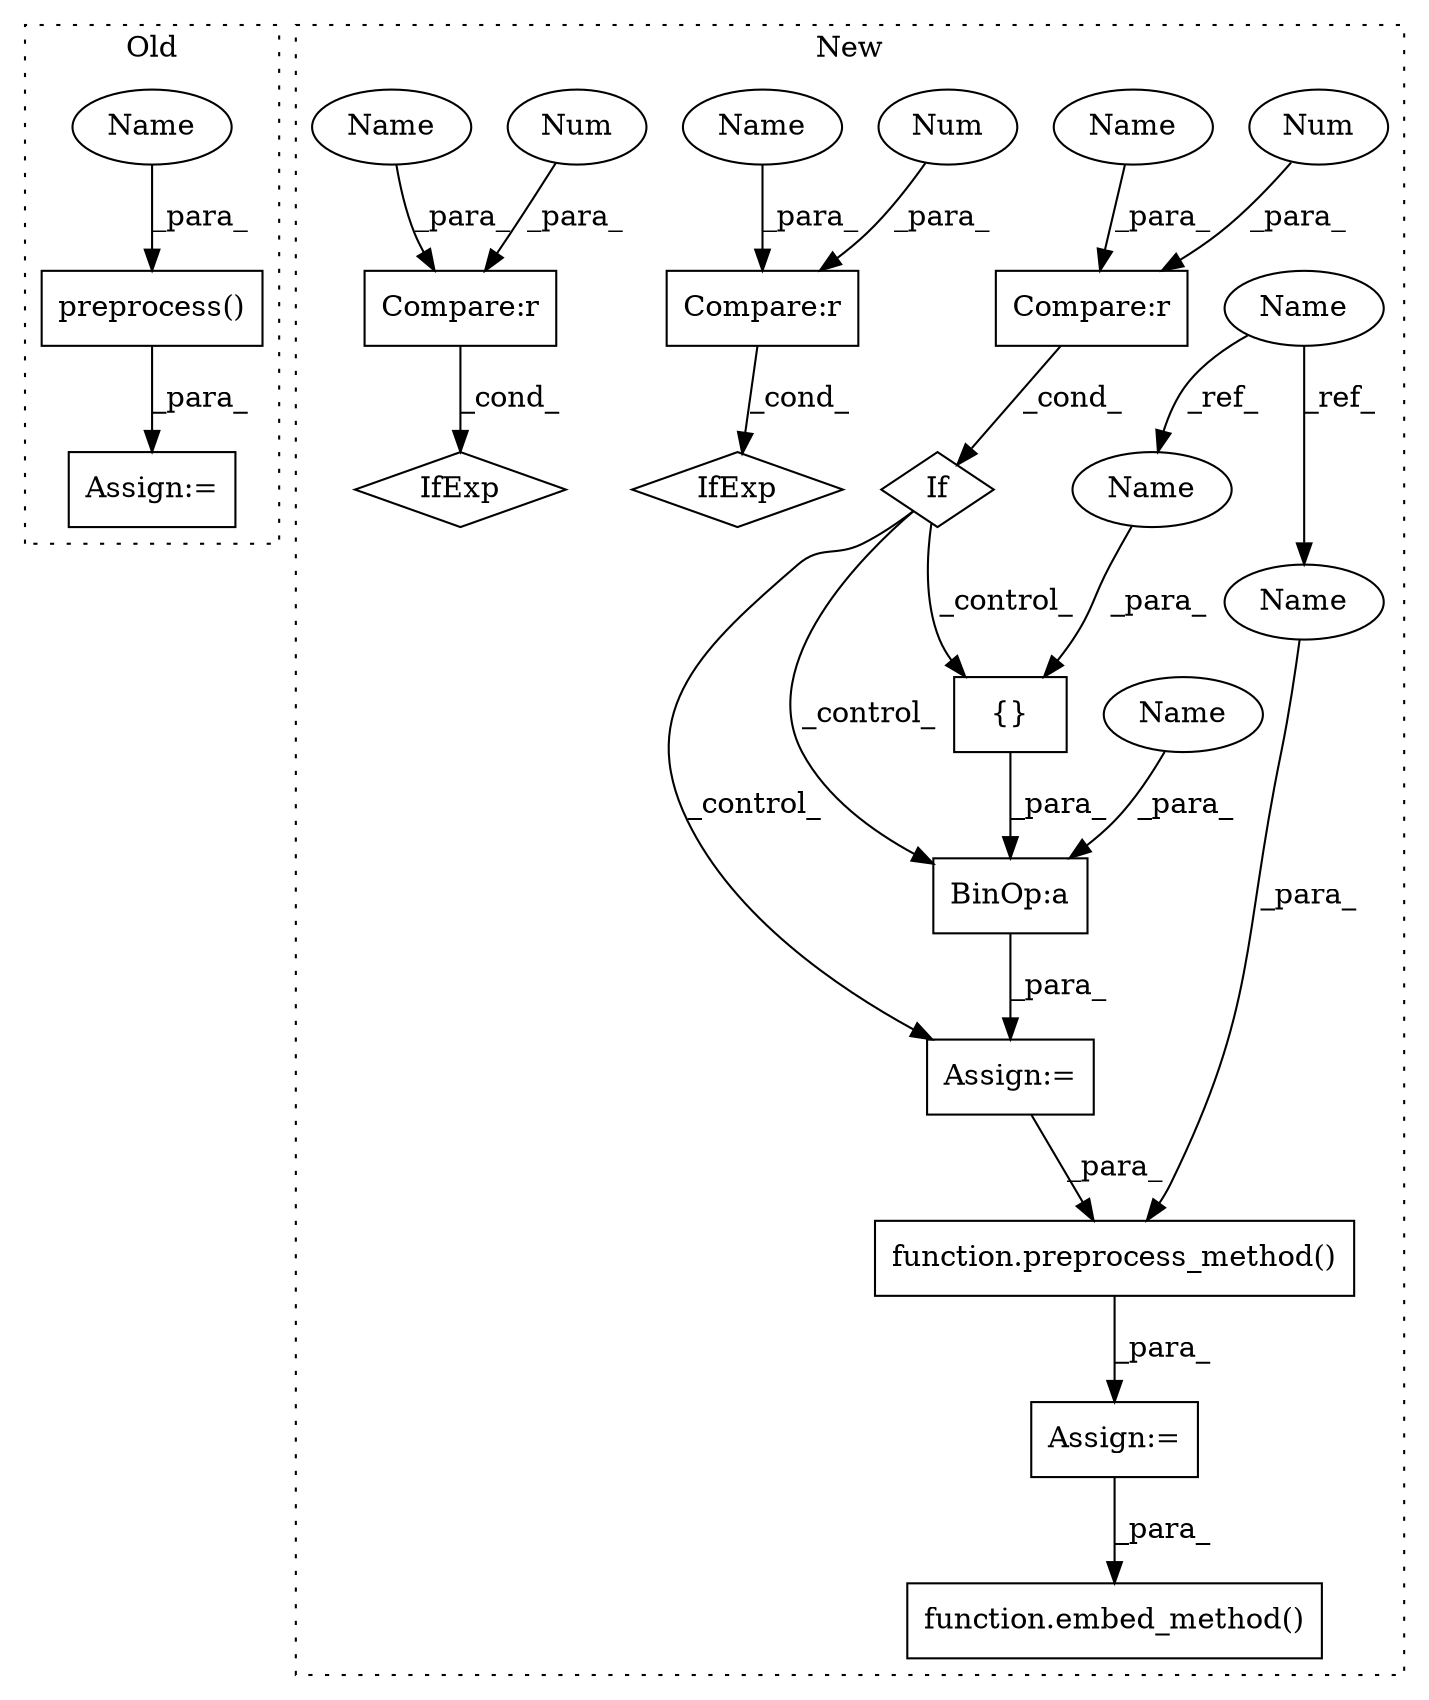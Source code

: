 digraph G {
subgraph cluster0 {
1 [label="preprocess()" a="75" s="6045,6074" l="15,1" shape="box"];
3 [label="Assign:=" a="68" s="6042" l="3" shape="box"];
25 [label="Name" a="87" s="6060" l="14" shape="ellipse"];
label = "Old";
style="dotted";
}
subgraph cluster1 {
2 [label="{}" a="59" s="5794,5809" l="1,0" shape="box"];
4 [label="function.preprocess_method()" a="75" s="6078,6110" l="18,1" shape="box"];
5 [label="If" a="96" s="5730" l="3" shape="diamond"];
6 [label="Name" a="87" s="5671" l="14" shape="ellipse"];
7 [label="BinOp:a" a="82" s="5791" l="3" shape="box"];
8 [label="Compare:r" a="40" s="5733" l="16" shape="box"];
9 [label="Compare:r" a="40" s="5957" l="16" shape="box"];
10 [label="Compare:r" a="40" s="5869" l="16" shape="box"];
11 [label="IfExp" a="51" s="5953,5973" l="4,6" shape="diamond"];
12 [label="Num" a="76" s="5884" l="1" shape="ellipse"];
13 [label="IfExp" a="51" s="5865,5885" l="4,6" shape="diamond"];
14 [label="Num" a="76" s="5748" l="1" shape="ellipse"];
15 [label="Num" a="76" s="5972" l="1" shape="ellipse"];
16 [label="Assign:=" a="68" s="5777" l="3" shape="box"];
17 [label="function.embed_method()" a="75" s="6188,6222" l="13,1" shape="box"];
18 [label="Assign:=" a="68" s="6075" l="3" shape="box"];
19 [label="Name" a="87" s="5795" l="14" shape="ellipse"];
20 [label="Name" a="87" s="6096" l="14" shape="ellipse"];
21 [label="Name" a="87" s="5780" l="11" shape="ellipse"];
22 [label="Name" a="87" s="5869" l="11" shape="ellipse"];
23 [label="Name" a="87" s="5733" l="11" shape="ellipse"];
24 [label="Name" a="87" s="5957" l="11" shape="ellipse"];
label = "New";
style="dotted";
}
1 -> 3 [label="_para_"];
2 -> 7 [label="_para_"];
4 -> 18 [label="_para_"];
5 -> 2 [label="_control_"];
5 -> 7 [label="_control_"];
5 -> 16 [label="_control_"];
6 -> 19 [label="_ref_"];
6 -> 20 [label="_ref_"];
7 -> 16 [label="_para_"];
8 -> 5 [label="_cond_"];
9 -> 11 [label="_cond_"];
10 -> 13 [label="_cond_"];
12 -> 10 [label="_para_"];
14 -> 8 [label="_para_"];
15 -> 9 [label="_para_"];
16 -> 4 [label="_para_"];
18 -> 17 [label="_para_"];
19 -> 2 [label="_para_"];
20 -> 4 [label="_para_"];
21 -> 7 [label="_para_"];
22 -> 10 [label="_para_"];
23 -> 8 [label="_para_"];
24 -> 9 [label="_para_"];
25 -> 1 [label="_para_"];
}